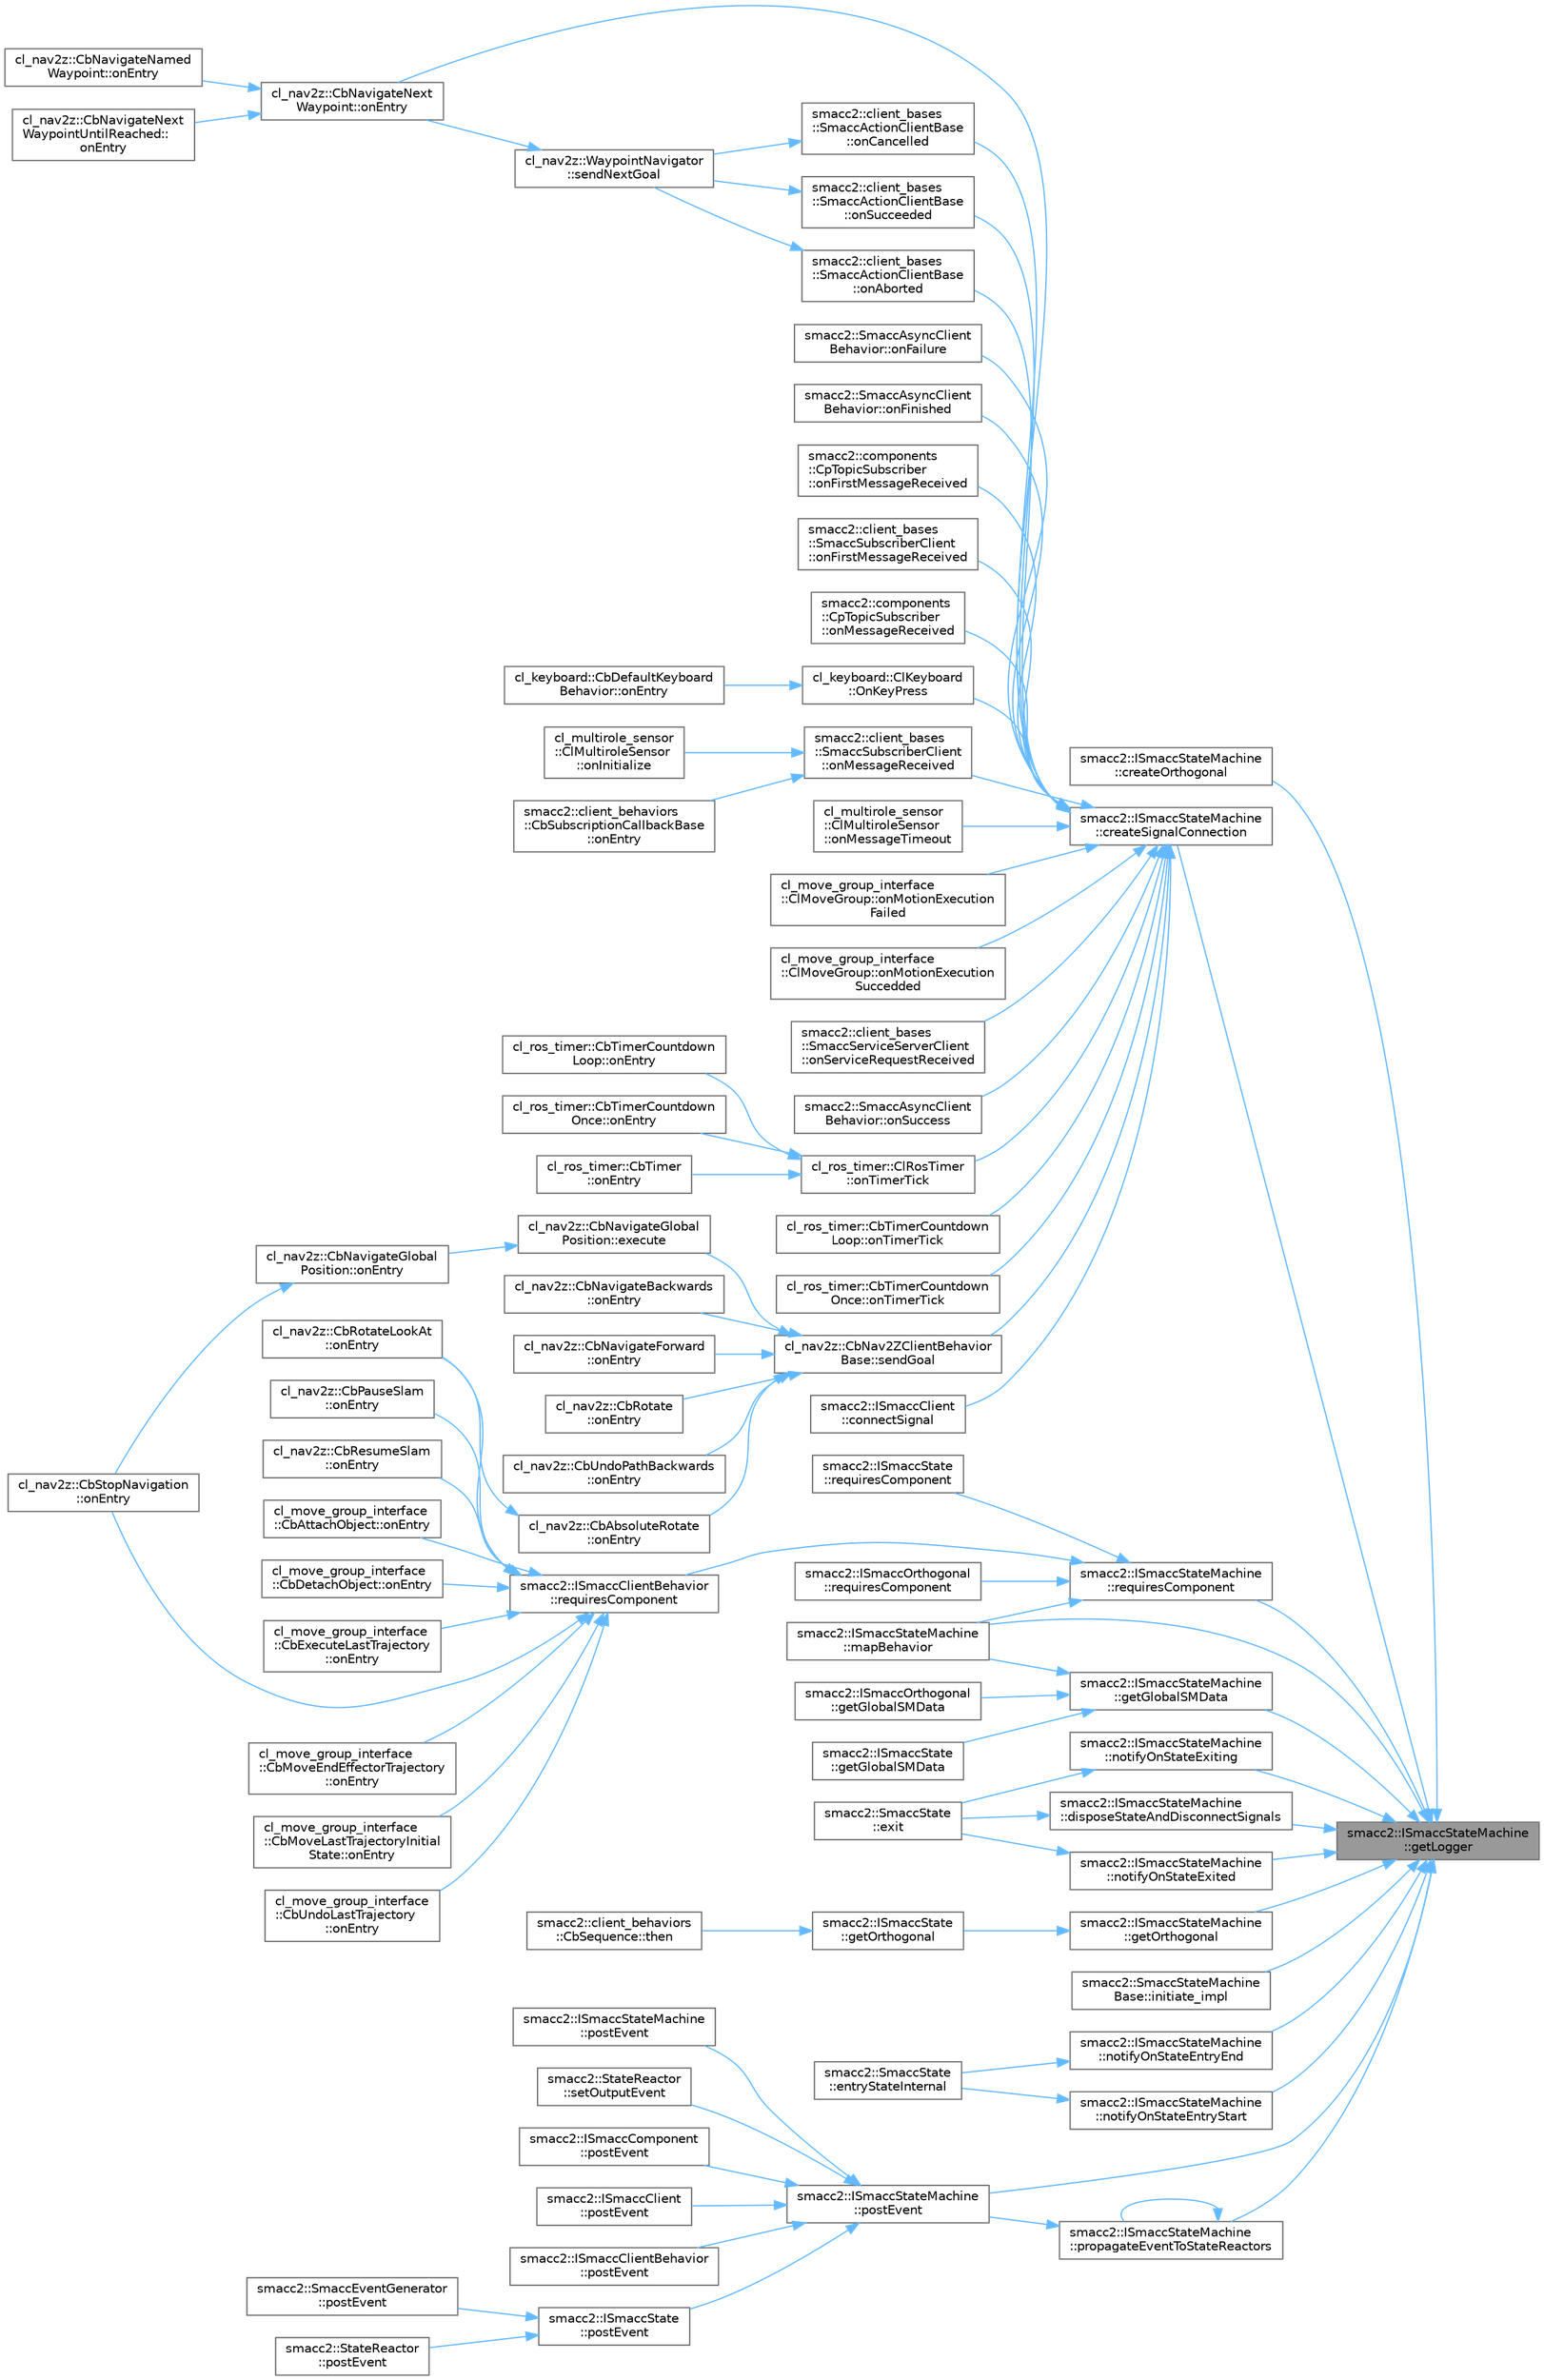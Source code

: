 digraph "smacc2::ISmaccStateMachine::getLogger"
{
 // LATEX_PDF_SIZE
  bgcolor="transparent";
  edge [fontname=Helvetica,fontsize=10,labelfontname=Helvetica,labelfontsize=10];
  node [fontname=Helvetica,fontsize=10,shape=box,height=0.2,width=0.4];
  rankdir="RL";
  Node1 [label="smacc2::ISmaccStateMachine\l::getLogger",height=0.2,width=0.4,color="gray40", fillcolor="grey60", style="filled", fontcolor="black",tooltip=" "];
  Node1 -> Node2 [dir="back",color="steelblue1",style="solid"];
  Node2 [label="smacc2::ISmaccStateMachine\l::createOrthogonal",height=0.2,width=0.4,color="grey40", fillcolor="white", style="filled",URL="$classsmacc2_1_1ISmaccStateMachine.html#a8c25c07a2f7f9eb9353df0993657305a",tooltip=" "];
  Node1 -> Node3 [dir="back",color="steelblue1",style="solid"];
  Node3 [label="smacc2::ISmaccStateMachine\l::createSignalConnection",height=0.2,width=0.4,color="grey40", fillcolor="white", style="filled",URL="$classsmacc2_1_1ISmaccStateMachine.html#a25f13e947197c61b66c12cf58ee351d5",tooltip=" "];
  Node3 -> Node4 [dir="back",color="steelblue1",style="solid"];
  Node4 [label="smacc2::ISmaccClient\l::connectSignal",height=0.2,width=0.4,color="grey40", fillcolor="white", style="filled",URL="$classsmacc2_1_1ISmaccClient.html#ac0680af4bb4c9f7e1b07a4ca866fb5e7",tooltip=" "];
  Node3 -> Node5 [dir="back",color="steelblue1",style="solid"];
  Node5 [label="smacc2::client_bases\l::SmaccActionClientBase\l::onAborted",height=0.2,width=0.4,color="grey40", fillcolor="white", style="filled",URL="$classsmacc2_1_1client__bases_1_1SmaccActionClientBase.html#a1d9dcf6e7552644a1009f9d5cdc7157b",tooltip=" "];
  Node5 -> Node6 [dir="back",color="steelblue1",style="solid"];
  Node6 [label="cl_nav2z::WaypointNavigator\l::sendNextGoal",height=0.2,width=0.4,color="grey40", fillcolor="white", style="filled",URL="$classcl__nav2z_1_1WaypointNavigator.html#a967c1e52fe540399727ca885340cde88",tooltip=" "];
  Node6 -> Node7 [dir="back",color="steelblue1",style="solid"];
  Node7 [label="cl_nav2z::CbNavigateNext\lWaypoint::onEntry",height=0.2,width=0.4,color="grey40", fillcolor="white", style="filled",URL="$classcl__nav2z_1_1CbNavigateNextWaypoint.html#ac546e1622eb9894228846b814e48afea",tooltip=" "];
  Node7 -> Node8 [dir="back",color="steelblue1",style="solid"];
  Node8 [label="cl_nav2z::CbNavigateNamed\lWaypoint::onEntry",height=0.2,width=0.4,color="grey40", fillcolor="white", style="filled",URL="$classcl__nav2z_1_1CbNavigateNamedWaypoint.html#a08fc01469398220c035e7c3fac4ae598",tooltip=" "];
  Node7 -> Node9 [dir="back",color="steelblue1",style="solid"];
  Node9 [label="cl_nav2z::CbNavigateNext\lWaypointUntilReached::\lonEntry",height=0.2,width=0.4,color="grey40", fillcolor="white", style="filled",URL="$classcl__nav2z_1_1CbNavigateNextWaypointUntilReached.html#a8768836e087f12cbb477aa509e28a947",tooltip=" "];
  Node3 -> Node10 [dir="back",color="steelblue1",style="solid"];
  Node10 [label="smacc2::client_bases\l::SmaccActionClientBase\l::onCancelled",height=0.2,width=0.4,color="grey40", fillcolor="white", style="filled",URL="$classsmacc2_1_1client__bases_1_1SmaccActionClientBase.html#ad10aab26b6ed355f8088a10ba234a16d",tooltip=" "];
  Node10 -> Node6 [dir="back",color="steelblue1",style="solid"];
  Node3 -> Node7 [dir="back",color="steelblue1",style="solid"];
  Node3 -> Node11 [dir="back",color="steelblue1",style="solid"];
  Node11 [label="smacc2::SmaccAsyncClient\lBehavior::onFailure",height=0.2,width=0.4,color="grey40", fillcolor="white", style="filled",URL="$classsmacc2_1_1SmaccAsyncClientBehavior.html#a5d817837a744a9dcb521dd9ffc0c09ed",tooltip=" "];
  Node3 -> Node12 [dir="back",color="steelblue1",style="solid"];
  Node12 [label="smacc2::SmaccAsyncClient\lBehavior::onFinished",height=0.2,width=0.4,color="grey40", fillcolor="white", style="filled",URL="$classsmacc2_1_1SmaccAsyncClientBehavior.html#a69d58683dda527f1e1ec0c11d05902a8",tooltip=" "];
  Node3 -> Node13 [dir="back",color="steelblue1",style="solid"];
  Node13 [label="smacc2::components\l::CpTopicSubscriber\l::onFirstMessageReceived",height=0.2,width=0.4,color="grey40", fillcolor="white", style="filled",URL="$classsmacc2_1_1components_1_1CpTopicSubscriber.html#aa4006bd5ef4b77baa94424c492bd07c3",tooltip=" "];
  Node3 -> Node14 [dir="back",color="steelblue1",style="solid"];
  Node14 [label="smacc2::client_bases\l::SmaccSubscriberClient\l::onFirstMessageReceived",height=0.2,width=0.4,color="grey40", fillcolor="white", style="filled",URL="$classsmacc2_1_1client__bases_1_1SmaccSubscriberClient.html#a2003cefbb3fe68be86e5daeba14d3ecb",tooltip=" "];
  Node3 -> Node15 [dir="back",color="steelblue1",style="solid"];
  Node15 [label="cl_keyboard::ClKeyboard\l::OnKeyPress",height=0.2,width=0.4,color="grey40", fillcolor="white", style="filled",URL="$classcl__keyboard_1_1ClKeyboard.html#ae9f4a6dc1ce18397394a432826970baa",tooltip=" "];
  Node15 -> Node16 [dir="back",color="steelblue1",style="solid"];
  Node16 [label="cl_keyboard::CbDefaultKeyboard\lBehavior::onEntry",height=0.2,width=0.4,color="grey40", fillcolor="white", style="filled",URL="$classcl__keyboard_1_1CbDefaultKeyboardBehavior.html#a06e49d8c78aeffecf74c27b05f529a3a",tooltip=" "];
  Node3 -> Node17 [dir="back",color="steelblue1",style="solid"];
  Node17 [label="smacc2::components\l::CpTopicSubscriber\l::onMessageReceived",height=0.2,width=0.4,color="grey40", fillcolor="white", style="filled",URL="$classsmacc2_1_1components_1_1CpTopicSubscriber.html#a485756a35bdf09bcbc55bc3d7fd036c0",tooltip=" "];
  Node3 -> Node18 [dir="back",color="steelblue1",style="solid"];
  Node18 [label="smacc2::client_bases\l::SmaccSubscriberClient\l::onMessageReceived",height=0.2,width=0.4,color="grey40", fillcolor="white", style="filled",URL="$classsmacc2_1_1client__bases_1_1SmaccSubscriberClient.html#a1a91b6043e8a00862fd505ee7d8d86f6",tooltip=" "];
  Node18 -> Node19 [dir="back",color="steelblue1",style="solid"];
  Node19 [label="smacc2::client_behaviors\l::CbSubscriptionCallbackBase\l::onEntry",height=0.2,width=0.4,color="grey40", fillcolor="white", style="filled",URL="$classsmacc2_1_1client__behaviors_1_1CbSubscriptionCallbackBase.html#a6012d64247d5ccd219984a527a52cf86",tooltip=" "];
  Node18 -> Node20 [dir="back",color="steelblue1",style="solid"];
  Node20 [label="cl_multirole_sensor\l::ClMultiroleSensor\l::onInitialize",height=0.2,width=0.4,color="grey40", fillcolor="white", style="filled",URL="$classcl__multirole__sensor_1_1ClMultiroleSensor.html#ad929536dd86df76612202a7221c72a4e",tooltip=" "];
  Node3 -> Node21 [dir="back",color="steelblue1",style="solid"];
  Node21 [label="cl_multirole_sensor\l::ClMultiroleSensor\l::onMessageTimeout",height=0.2,width=0.4,color="grey40", fillcolor="white", style="filled",URL="$classcl__multirole__sensor_1_1ClMultiroleSensor.html#a6b999987a7e94df7281ebedfa00962ad",tooltip=" "];
  Node3 -> Node22 [dir="back",color="steelblue1",style="solid"];
  Node22 [label="cl_move_group_interface\l::ClMoveGroup::onMotionExecution\lFailed",height=0.2,width=0.4,color="grey40", fillcolor="white", style="filled",URL="$classcl__move__group__interface_1_1ClMoveGroup.html#a6a18da445eb780d3099a94d685143295",tooltip=" "];
  Node3 -> Node23 [dir="back",color="steelblue1",style="solid"];
  Node23 [label="cl_move_group_interface\l::ClMoveGroup::onMotionExecution\lSuccedded",height=0.2,width=0.4,color="grey40", fillcolor="white", style="filled",URL="$classcl__move__group__interface_1_1ClMoveGroup.html#a6aa372d095e82775a04f41cdcf029cf2",tooltip=" "];
  Node3 -> Node24 [dir="back",color="steelblue1",style="solid"];
  Node24 [label="smacc2::client_bases\l::SmaccServiceServerClient\l::onServiceRequestReceived",height=0.2,width=0.4,color="grey40", fillcolor="white", style="filled",URL="$classsmacc2_1_1client__bases_1_1SmaccServiceServerClient.html#ad6941fbdc9035fab371a3dee40f91b50",tooltip=" "];
  Node3 -> Node25 [dir="back",color="steelblue1",style="solid"];
  Node25 [label="smacc2::client_bases\l::SmaccActionClientBase\l::onSucceeded",height=0.2,width=0.4,color="grey40", fillcolor="white", style="filled",URL="$classsmacc2_1_1client__bases_1_1SmaccActionClientBase.html#a6f37d69935254227c9f7572a54817e5a",tooltip=" "];
  Node25 -> Node6 [dir="back",color="steelblue1",style="solid"];
  Node3 -> Node26 [dir="back",color="steelblue1",style="solid"];
  Node26 [label="smacc2::SmaccAsyncClient\lBehavior::onSuccess",height=0.2,width=0.4,color="grey40", fillcolor="white", style="filled",URL="$classsmacc2_1_1SmaccAsyncClientBehavior.html#ab7828008901afb13199d8fce9ca5dea0",tooltip=" "];
  Node3 -> Node27 [dir="back",color="steelblue1",style="solid"];
  Node27 [label="cl_ros_timer::ClRosTimer\l::onTimerTick",height=0.2,width=0.4,color="grey40", fillcolor="white", style="filled",URL="$classcl__ros__timer_1_1ClRosTimer.html#a7edcc057bfb5a25fe0892755137dd8da",tooltip=" "];
  Node27 -> Node28 [dir="back",color="steelblue1",style="solid"];
  Node28 [label="cl_ros_timer::CbTimer\l::onEntry",height=0.2,width=0.4,color="grey40", fillcolor="white", style="filled",URL="$classcl__ros__timer_1_1CbTimer.html#aceba45e86271cf1b7333e2f42c246a38",tooltip=" "];
  Node27 -> Node29 [dir="back",color="steelblue1",style="solid"];
  Node29 [label="cl_ros_timer::CbTimerCountdown\lLoop::onEntry",height=0.2,width=0.4,color="grey40", fillcolor="white", style="filled",URL="$classcl__ros__timer_1_1CbTimerCountdownLoop.html#aa088f15db4fb2c307c86b30b2e1f7744",tooltip=" "];
  Node27 -> Node30 [dir="back",color="steelblue1",style="solid"];
  Node30 [label="cl_ros_timer::CbTimerCountdown\lOnce::onEntry",height=0.2,width=0.4,color="grey40", fillcolor="white", style="filled",URL="$classcl__ros__timer_1_1CbTimerCountdownOnce.html#a613662c4a4106ece0ce1dee198d1aba2",tooltip=" "];
  Node3 -> Node31 [dir="back",color="steelblue1",style="solid"];
  Node31 [label="cl_ros_timer::CbTimerCountdown\lLoop::onTimerTick",height=0.2,width=0.4,color="grey40", fillcolor="white", style="filled",URL="$classcl__ros__timer_1_1CbTimerCountdownLoop.html#ad251cc8444ca7070f64658bbb77e1275",tooltip=" "];
  Node3 -> Node32 [dir="back",color="steelblue1",style="solid"];
  Node32 [label="cl_ros_timer::CbTimerCountdown\lOnce::onTimerTick",height=0.2,width=0.4,color="grey40", fillcolor="white", style="filled",URL="$classcl__ros__timer_1_1CbTimerCountdownOnce.html#a1e20a8c9a9907db8a1d7dacf8c60ad27",tooltip=" "];
  Node3 -> Node33 [dir="back",color="steelblue1",style="solid"];
  Node33 [label="cl_nav2z::CbNav2ZClientBehavior\lBase::sendGoal",height=0.2,width=0.4,color="grey40", fillcolor="white", style="filled",URL="$classcl__nav2z_1_1CbNav2ZClientBehaviorBase.html#a1b4b0601a185ffc77453c1a5b35d21e0",tooltip=" "];
  Node33 -> Node34 [dir="back",color="steelblue1",style="solid"];
  Node34 [label="cl_nav2z::CbNavigateGlobal\lPosition::execute",height=0.2,width=0.4,color="grey40", fillcolor="white", style="filled",URL="$classcl__nav2z_1_1CbNavigateGlobalPosition.html#acc4b46d05935ce9f6afd3abc583d15d1",tooltip=" "];
  Node34 -> Node35 [dir="back",color="steelblue1",style="solid"];
  Node35 [label="cl_nav2z::CbNavigateGlobal\lPosition::onEntry",height=0.2,width=0.4,color="grey40", fillcolor="white", style="filled",URL="$classcl__nav2z_1_1CbNavigateGlobalPosition.html#a4d66c40d65ba439921e9b6fce8709ae3",tooltip=" "];
  Node35 -> Node36 [dir="back",color="steelblue1",style="solid"];
  Node36 [label="cl_nav2z::CbStopNavigation\l::onEntry",height=0.2,width=0.4,color="grey40", fillcolor="white", style="filled",URL="$classcl__nav2z_1_1CbStopNavigation.html#a7928708eb42b3ab14df5f280a5c86b1a",tooltip=" "];
  Node33 -> Node37 [dir="back",color="steelblue1",style="solid"];
  Node37 [label="cl_nav2z::CbAbsoluteRotate\l::onEntry",height=0.2,width=0.4,color="grey40", fillcolor="white", style="filled",URL="$classcl__nav2z_1_1CbAbsoluteRotate.html#a7a0d844c774290aa785c14a3e7d87f05",tooltip=" "];
  Node37 -> Node38 [dir="back",color="steelblue1",style="solid"];
  Node38 [label="cl_nav2z::CbRotateLookAt\l::onEntry",height=0.2,width=0.4,color="grey40", fillcolor="white", style="filled",URL="$classcl__nav2z_1_1CbRotateLookAt.html#a415f89642f17e9111647d2318ed9b053",tooltip=" "];
  Node33 -> Node39 [dir="back",color="steelblue1",style="solid"];
  Node39 [label="cl_nav2z::CbNavigateBackwards\l::onEntry",height=0.2,width=0.4,color="grey40", fillcolor="white", style="filled",URL="$classcl__nav2z_1_1CbNavigateBackwards.html#acef8d8088ab7c70d8cbdcbecbaae8f80",tooltip=" "];
  Node33 -> Node40 [dir="back",color="steelblue1",style="solid"];
  Node40 [label="cl_nav2z::CbNavigateForward\l::onEntry",height=0.2,width=0.4,color="grey40", fillcolor="white", style="filled",URL="$classcl__nav2z_1_1CbNavigateForward.html#ae56089851b4128ca0adeeb3c885770cf",tooltip=" "];
  Node33 -> Node41 [dir="back",color="steelblue1",style="solid"];
  Node41 [label="cl_nav2z::CbRotate\l::onEntry",height=0.2,width=0.4,color="grey40", fillcolor="white", style="filled",URL="$classcl__nav2z_1_1CbRotate.html#a73303c69ad571c99128374b7b9627154",tooltip=" "];
  Node33 -> Node42 [dir="back",color="steelblue1",style="solid"];
  Node42 [label="cl_nav2z::CbUndoPathBackwards\l::onEntry",height=0.2,width=0.4,color="grey40", fillcolor="white", style="filled",URL="$classcl__nav2z_1_1CbUndoPathBackwards.html#a91ca11650da3d18f9815794613f95644",tooltip=" "];
  Node1 -> Node43 [dir="back",color="steelblue1",style="solid"];
  Node43 [label="smacc2::ISmaccStateMachine\l::disposeStateAndDisconnectSignals",height=0.2,width=0.4,color="grey40", fillcolor="white", style="filled",URL="$classsmacc2_1_1ISmaccStateMachine.html#a409f2e942a2e386a3fb7f3c09ae2eba7",tooltip=" "];
  Node43 -> Node44 [dir="back",color="steelblue1",style="solid"];
  Node44 [label="smacc2::SmaccState\l::exit",height=0.2,width=0.4,color="grey40", fillcolor="white", style="filled",URL="$classsmacc2_1_1SmaccState.html#a0af186fa1ef8434232d4f4838c889aa9",tooltip=" "];
  Node1 -> Node45 [dir="back",color="steelblue1",style="solid"];
  Node45 [label="smacc2::ISmaccStateMachine\l::getGlobalSMData",height=0.2,width=0.4,color="grey40", fillcolor="white", style="filled",URL="$classsmacc2_1_1ISmaccStateMachine.html#a2047828666098a8271e3416e90c747b5",tooltip=" "];
  Node45 -> Node46 [dir="back",color="steelblue1",style="solid"];
  Node46 [label="smacc2::ISmaccOrthogonal\l::getGlobalSMData",height=0.2,width=0.4,color="grey40", fillcolor="white", style="filled",URL="$classsmacc2_1_1ISmaccOrthogonal.html#a8375c7479e15feb2d233e45bb0d9787d",tooltip=" "];
  Node45 -> Node47 [dir="back",color="steelblue1",style="solid"];
  Node47 [label="smacc2::ISmaccState\l::getGlobalSMData",height=0.2,width=0.4,color="grey40", fillcolor="white", style="filled",URL="$classsmacc2_1_1ISmaccState.html#a4f79e83e92e229510b280fb0ba7c007d",tooltip=" "];
  Node45 -> Node48 [dir="back",color="steelblue1",style="solid"];
  Node48 [label="smacc2::ISmaccStateMachine\l::mapBehavior",height=0.2,width=0.4,color="grey40", fillcolor="white", style="filled",URL="$classsmacc2_1_1ISmaccStateMachine.html#a68fe2295cd4cea26ef02e989c469010a",tooltip=" "];
  Node1 -> Node49 [dir="back",color="steelblue1",style="solid"];
  Node49 [label="smacc2::ISmaccStateMachine\l::getOrthogonal",height=0.2,width=0.4,color="grey40", fillcolor="white", style="filled",URL="$classsmacc2_1_1ISmaccStateMachine.html#a45b7a0ad7fb9e02ab13f3af8fb183f41",tooltip=" "];
  Node49 -> Node50 [dir="back",color="steelblue1",style="solid"];
  Node50 [label="smacc2::ISmaccState\l::getOrthogonal",height=0.2,width=0.4,color="grey40", fillcolor="white", style="filled",URL="$classsmacc2_1_1ISmaccState.html#aab04cff8d200dd9a5dfa07a2a1e0d868",tooltip=" "];
  Node50 -> Node51 [dir="back",color="steelblue1",style="solid"];
  Node51 [label="smacc2::client_behaviors\l::CbSequence::then",height=0.2,width=0.4,color="grey40", fillcolor="white", style="filled",URL="$classsmacc2_1_1client__behaviors_1_1CbSequence.html#a07f48648d17f7ea617f9a5a3fd3963e3",tooltip=" "];
  Node1 -> Node52 [dir="back",color="steelblue1",style="solid"];
  Node52 [label="smacc2::SmaccStateMachine\lBase::initiate_impl",height=0.2,width=0.4,color="grey40", fillcolor="white", style="filled",URL="$structsmacc2_1_1SmaccStateMachineBase.html#acecb747418bcdb3781589e48bd781b3d",tooltip=" "];
  Node1 -> Node48 [dir="back",color="steelblue1",style="solid"];
  Node1 -> Node53 [dir="back",color="steelblue1",style="solid"];
  Node53 [label="smacc2::ISmaccStateMachine\l::notifyOnStateEntryEnd",height=0.2,width=0.4,color="grey40", fillcolor="white", style="filled",URL="$classsmacc2_1_1ISmaccStateMachine.html#a80d1d07569569bddd2f8fab8d5f82e58",tooltip=" "];
  Node53 -> Node54 [dir="back",color="steelblue1",style="solid"];
  Node54 [label="smacc2::SmaccState\l::entryStateInternal",height=0.2,width=0.4,color="grey40", fillcolor="white", style="filled",URL="$classsmacc2_1_1SmaccState.html#aeeaa708975d375657bf294a2935d5c9e",tooltip=" "];
  Node1 -> Node55 [dir="back",color="steelblue1",style="solid"];
  Node55 [label="smacc2::ISmaccStateMachine\l::notifyOnStateEntryStart",height=0.2,width=0.4,color="grey40", fillcolor="white", style="filled",URL="$classsmacc2_1_1ISmaccStateMachine.html#afcf1bd46804d7e1b0784067b0f8339dd",tooltip=" "];
  Node55 -> Node54 [dir="back",color="steelblue1",style="solid"];
  Node1 -> Node56 [dir="back",color="steelblue1",style="solid"];
  Node56 [label="smacc2::ISmaccStateMachine\l::notifyOnStateExited",height=0.2,width=0.4,color="grey40", fillcolor="white", style="filled",URL="$classsmacc2_1_1ISmaccStateMachine.html#a73ee6bc299f74724ad5c734b55e544c5",tooltip=" "];
  Node56 -> Node44 [dir="back",color="steelblue1",style="solid"];
  Node1 -> Node57 [dir="back",color="steelblue1",style="solid"];
  Node57 [label="smacc2::ISmaccStateMachine\l::notifyOnStateExiting",height=0.2,width=0.4,color="grey40", fillcolor="white", style="filled",URL="$classsmacc2_1_1ISmaccStateMachine.html#ac0fabeda812dbd41ef3ec29376632cb3",tooltip=" "];
  Node57 -> Node44 [dir="back",color="steelblue1",style="solid"];
  Node1 -> Node58 [dir="back",color="steelblue1",style="solid"];
  Node58 [label="smacc2::ISmaccStateMachine\l::postEvent",height=0.2,width=0.4,color="grey40", fillcolor="white", style="filled",URL="$classsmacc2_1_1ISmaccStateMachine.html#aec0535bd51c1343b5465fc4d5755ae3c",tooltip=" "];
  Node58 -> Node59 [dir="back",color="steelblue1",style="solid"];
  Node59 [label="smacc2::ISmaccComponent\l::postEvent",height=0.2,width=0.4,color="grey40", fillcolor="white", style="filled",URL="$classsmacc2_1_1ISmaccComponent.html#aaaff9fc7df1f88e9736438932a5ec0e4",tooltip=" "];
  Node58 -> Node60 [dir="back",color="steelblue1",style="solid"];
  Node60 [label="smacc2::ISmaccClient\l::postEvent",height=0.2,width=0.4,color="grey40", fillcolor="white", style="filled",URL="$classsmacc2_1_1ISmaccClient.html#a69344d3bdf6a20ff76a6b66f81fab028",tooltip=" "];
  Node58 -> Node61 [dir="back",color="steelblue1",style="solid"];
  Node61 [label="smacc2::ISmaccClientBehavior\l::postEvent",height=0.2,width=0.4,color="grey40", fillcolor="white", style="filled",URL="$classsmacc2_1_1ISmaccClientBehavior.html#a400af032797d2461602187cd52590287",tooltip=" "];
  Node58 -> Node62 [dir="back",color="steelblue1",style="solid"];
  Node62 [label="smacc2::ISmaccState\l::postEvent",height=0.2,width=0.4,color="grey40", fillcolor="white", style="filled",URL="$classsmacc2_1_1ISmaccState.html#ad676e7d68ec31e1d4fa271832bdde076",tooltip=" "];
  Node62 -> Node63 [dir="back",color="steelblue1",style="solid"];
  Node63 [label="smacc2::SmaccEventGenerator\l::postEvent",height=0.2,width=0.4,color="grey40", fillcolor="white", style="filled",URL="$classsmacc2_1_1SmaccEventGenerator.html#a8383a8c6d1ccd4bfb77b3389ea6d0dab",tooltip=" "];
  Node62 -> Node64 [dir="back",color="steelblue1",style="solid"];
  Node64 [label="smacc2::StateReactor\l::postEvent",height=0.2,width=0.4,color="grey40", fillcolor="white", style="filled",URL="$classsmacc2_1_1StateReactor.html#ab4b8fe1d7d79eebffa16b4b478678625",tooltip=" "];
  Node58 -> Node65 [dir="back",color="steelblue1",style="solid"];
  Node65 [label="smacc2::ISmaccStateMachine\l::postEvent",height=0.2,width=0.4,color="grey40", fillcolor="white", style="filled",URL="$classsmacc2_1_1ISmaccStateMachine.html#a46ecff5248c013535244afae7dfacabb",tooltip=" "];
  Node58 -> Node66 [dir="back",color="steelblue1",style="solid"];
  Node66 [label="smacc2::StateReactor\l::setOutputEvent",height=0.2,width=0.4,color="grey40", fillcolor="white", style="filled",URL="$classsmacc2_1_1StateReactor.html#a5dc683e0ff3ae610d88555881d9ff5d6",tooltip=" "];
  Node1 -> Node67 [dir="back",color="steelblue1",style="solid"];
  Node67 [label="smacc2::ISmaccStateMachine\l::propagateEventToStateReactors",height=0.2,width=0.4,color="grey40", fillcolor="white", style="filled",URL="$classsmacc2_1_1ISmaccStateMachine.html#a8273f9d1364a6e59ef5da7032d34f8da",tooltip=" "];
  Node67 -> Node58 [dir="back",color="steelblue1",style="solid"];
  Node67 -> Node67 [dir="back",color="steelblue1",style="solid"];
  Node1 -> Node68 [dir="back",color="steelblue1",style="solid"];
  Node68 [label="smacc2::ISmaccStateMachine\l::requiresComponent",height=0.2,width=0.4,color="grey40", fillcolor="white", style="filled",URL="$classsmacc2_1_1ISmaccStateMachine.html#ab7903e2cdba2477f131b7f86b582382e",tooltip=" "];
  Node68 -> Node48 [dir="back",color="steelblue1",style="solid"];
  Node68 -> Node69 [dir="back",color="steelblue1",style="solid"];
  Node69 [label="smacc2::ISmaccOrthogonal\l::requiresComponent",height=0.2,width=0.4,color="grey40", fillcolor="white", style="filled",URL="$classsmacc2_1_1ISmaccOrthogonal.html#ab311d0a98b4f77a42b6eb691e98d496a",tooltip=" "];
  Node68 -> Node70 [dir="back",color="steelblue1",style="solid"];
  Node70 [label="smacc2::ISmaccState\l::requiresComponent",height=0.2,width=0.4,color="grey40", fillcolor="white", style="filled",URL="$classsmacc2_1_1ISmaccState.html#aab60348d9d18890d0a90a09cd7475659",tooltip=" "];
  Node68 -> Node71 [dir="back",color="steelblue1",style="solid"];
  Node71 [label="smacc2::ISmaccClientBehavior\l::requiresComponent",height=0.2,width=0.4,color="grey40", fillcolor="white", style="filled",URL="$classsmacc2_1_1ISmaccClientBehavior.html#ae07cf749254cca233e15dc6f991aec12",tooltip=" "];
  Node71 -> Node72 [dir="back",color="steelblue1",style="solid"];
  Node72 [label="cl_move_group_interface\l::CbAttachObject::onEntry",height=0.2,width=0.4,color="grey40", fillcolor="white", style="filled",URL="$classcl__move__group__interface_1_1CbAttachObject.html#a05cd996ea25ee1b2ae74541a5ec56e98",tooltip=" "];
  Node71 -> Node73 [dir="back",color="steelblue1",style="solid"];
  Node73 [label="cl_move_group_interface\l::CbDetachObject::onEntry",height=0.2,width=0.4,color="grey40", fillcolor="white", style="filled",URL="$classcl__move__group__interface_1_1CbDetachObject.html#a04af88f1d9b64c43eb2620ac5bd62c35",tooltip=" "];
  Node71 -> Node74 [dir="back",color="steelblue1",style="solid"];
  Node74 [label="cl_move_group_interface\l::CbExecuteLastTrajectory\l::onEntry",height=0.2,width=0.4,color="grey40", fillcolor="white", style="filled",URL="$classcl__move__group__interface_1_1CbExecuteLastTrajectory.html#ac78713663c39635ca5ac9a749503e800",tooltip=" "];
  Node71 -> Node75 [dir="back",color="steelblue1",style="solid"];
  Node75 [label="cl_move_group_interface\l::CbMoveEndEffectorTrajectory\l::onEntry",height=0.2,width=0.4,color="grey40", fillcolor="white", style="filled",URL="$classcl__move__group__interface_1_1CbMoveEndEffectorTrajectory.html#aaedd074fd178c6390a4a3f1ccff23ad3",tooltip=" "];
  Node71 -> Node76 [dir="back",color="steelblue1",style="solid"];
  Node76 [label="cl_move_group_interface\l::CbMoveLastTrajectoryInitial\lState::onEntry",height=0.2,width=0.4,color="grey40", fillcolor="white", style="filled",URL="$classcl__move__group__interface_1_1CbMoveLastTrajectoryInitialState.html#ad51f4883ea1f7442875cda06c3d474c3",tooltip=" "];
  Node71 -> Node77 [dir="back",color="steelblue1",style="solid"];
  Node77 [label="cl_move_group_interface\l::CbUndoLastTrajectory\l::onEntry",height=0.2,width=0.4,color="grey40", fillcolor="white", style="filled",URL="$classcl__move__group__interface_1_1CbUndoLastTrajectory.html#a3c55fa93ff65d8eccb8cc14a420cb7b2",tooltip=" "];
  Node71 -> Node78 [dir="back",color="steelblue1",style="solid"];
  Node78 [label="cl_nav2z::CbPauseSlam\l::onEntry",height=0.2,width=0.4,color="grey40", fillcolor="white", style="filled",URL="$classcl__nav2z_1_1CbPauseSlam.html#a71e51fae6cced9d07050abeaa5939c04",tooltip=" "];
  Node71 -> Node79 [dir="back",color="steelblue1",style="solid"];
  Node79 [label="cl_nav2z::CbResumeSlam\l::onEntry",height=0.2,width=0.4,color="grey40", fillcolor="white", style="filled",URL="$classcl__nav2z_1_1CbResumeSlam.html#a12e6681b8c02ca2334a7c2859dd3c4b5",tooltip=" "];
  Node71 -> Node38 [dir="back",color="steelblue1",style="solid"];
  Node71 -> Node36 [dir="back",color="steelblue1",style="solid"];
}
